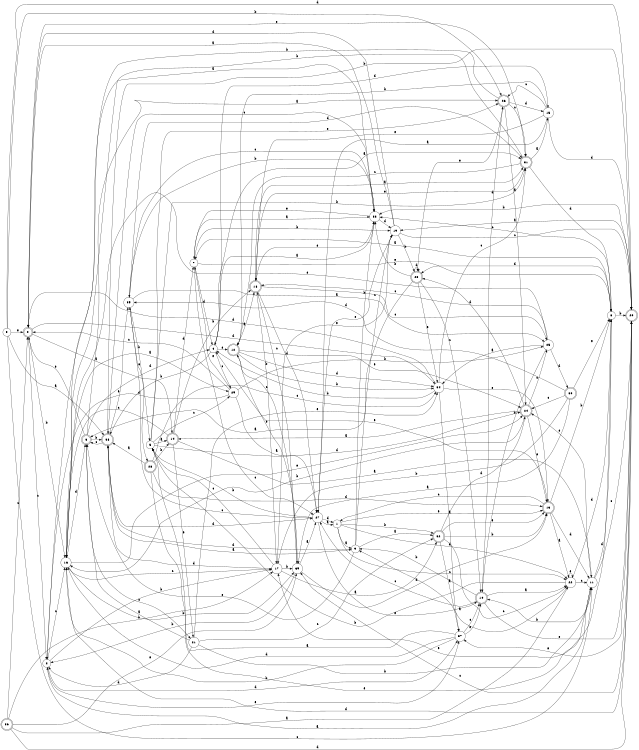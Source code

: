 digraph n32_3 {
__start0 [label="" shape="none"];

rankdir=LR;
size="8,5";

s0 [style="rounded,filled", color="black", fillcolor="white" shape="doublecircle", label="0"];
s1 [style="filled", color="black", fillcolor="white" shape="circle", label="1"];
s2 [style="filled", color="black", fillcolor="white" shape="circle", label="2"];
s3 [style="filled", color="black", fillcolor="white" shape="circle", label="3"];
s4 [style="filled", color="black", fillcolor="white" shape="circle", label="4"];
s5 [style="filled", color="black", fillcolor="white" shape="circle", label="5"];
s6 [style="rounded,filled", color="black", fillcolor="white" shape="doublecircle", label="6"];
s7 [style="filled", color="black", fillcolor="white" shape="circle", label="7"];
s8 [style="filled", color="black", fillcolor="white" shape="circle", label="8"];
s9 [style="filled", color="black", fillcolor="white" shape="circle", label="9"];
s10 [style="rounded,filled", color="black", fillcolor="white" shape="doublecircle", label="10"];
s11 [style="filled", color="black", fillcolor="white" shape="circle", label="11"];
s12 [style="rounded,filled", color="black", fillcolor="white" shape="doublecircle", label="12"];
s13 [style="rounded,filled", color="black", fillcolor="white" shape="doublecircle", label="13"];
s14 [style="rounded,filled", color="black", fillcolor="white" shape="doublecircle", label="14"];
s15 [style="filled", color="black", fillcolor="white" shape="circle", label="15"];
s16 [style="filled", color="black", fillcolor="white" shape="circle", label="16"];
s17 [style="filled", color="black", fillcolor="white" shape="circle", label="17"];
s18 [style="rounded,filled", color="black", fillcolor="white" shape="doublecircle", label="18"];
s19 [style="filled", color="black", fillcolor="white" shape="circle", label="19"];
s20 [style="rounded,filled", color="black", fillcolor="white" shape="doublecircle", label="20"];
s21 [style="filled", color="black", fillcolor="white" shape="circle", label="21"];
s22 [style="filled", color="black", fillcolor="white" shape="circle", label="22"];
s23 [style="rounded,filled", color="black", fillcolor="white" shape="doublecircle", label="23"];
s24 [style="rounded,filled", color="black", fillcolor="white" shape="doublecircle", label="24"];
s25 [style="filled", color="black", fillcolor="white" shape="circle", label="25"];
s26 [style="rounded,filled", color="black", fillcolor="white" shape="doublecircle", label="26"];
s27 [style="filled", color="black", fillcolor="white" shape="circle", label="27"];
s28 [style="rounded,filled", color="black", fillcolor="white" shape="doublecircle", label="28"];
s29 [style="filled", color="black", fillcolor="white" shape="circle", label="29"];
s30 [style="rounded,filled", color="black", fillcolor="white" shape="doublecircle", label="30"];
s31 [style="rounded,filled", color="black", fillcolor="white" shape="doublecircle", label="31"];
s32 [style="rounded,filled", color="black", fillcolor="white" shape="doublecircle", label="32"];
s33 [style="filled", color="black", fillcolor="white" shape="circle", label="33"];
s34 [style="filled", color="black", fillcolor="white" shape="circle", label="34"];
s35 [style="filled", color="black", fillcolor="white" shape="circle", label="35"];
s36 [style="rounded,filled", color="black", fillcolor="white" shape="doublecircle", label="36"];
s37 [style="filled", color="black", fillcolor="white" shape="circle", label="37"];
s38 [style="rounded,filled", color="black", fillcolor="white" shape="doublecircle", label="38"];
s39 [style="filled", color="black", fillcolor="white" shape="circle", label="39"];
s0 -> s14 [label="a"];
s0 -> s16 [label="b"];
s0 -> s2 [label="c"];
s0 -> s34 [label="d"];
s0 -> s31 [label="e"];
s1 -> s9 [label="a"];
s1 -> s32 [label="b"];
s1 -> s22 [label="c"];
s1 -> s22 [label="d"];
s1 -> s13 [label="e"];
s2 -> s33 [label="a"];
s2 -> s17 [label="b"];
s2 -> s16 [label="c"];
s2 -> s37 [label="d"];
s2 -> s37 [label="e"];
s3 -> s38 [label="a"];
s3 -> s26 [label="b"];
s3 -> s11 [label="c"];
s3 -> s20 [label="d"];
s3 -> s0 [label="e"];
s4 -> s31 [label="a"];
s4 -> s38 [label="b"];
s4 -> s29 [label="c"];
s4 -> s15 [label="d"];
s4 -> s12 [label="e"];
s5 -> s14 [label="a"];
s5 -> s31 [label="b"];
s5 -> s29 [label="c"];
s5 -> s24 [label="d"];
s5 -> s26 [label="e"];
s6 -> s26 [label="a"];
s6 -> s38 [label="b"];
s6 -> s21 [label="c"];
s6 -> s4 [label="d"];
s6 -> s0 [label="e"];
s7 -> s33 [label="a"];
s7 -> s19 [label="b"];
s7 -> s27 [label="c"];
s7 -> s4 [label="d"];
s7 -> s8 [label="e"];
s8 -> s7 [label="a"];
s8 -> s20 [label="b"];
s8 -> s33 [label="c"];
s8 -> s23 [label="d"];
s8 -> s17 [label="e"];
s9 -> s32 [label="a"];
s9 -> s33 [label="b"];
s9 -> s19 [label="c"];
s9 -> s38 [label="d"];
s9 -> s6 [label="e"];
s10 -> s22 [label="a"];
s10 -> s9 [label="b"];
s10 -> s27 [label="c"];
s10 -> s26 [label="d"];
s10 -> s20 [label="e"];
s11 -> s2 [label="a"];
s11 -> s10 [label="b"];
s11 -> s20 [label="c"];
s11 -> s8 [label="d"];
s11 -> s24 [label="e"];
s12 -> s18 [label="a"];
s12 -> s34 [label="b"];
s12 -> s39 [label="c"];
s12 -> s34 [label="d"];
s12 -> s24 [label="e"];
s13 -> s22 [label="a"];
s13 -> s8 [label="b"];
s13 -> s1 [label="c"];
s13 -> s11 [label="d"];
s13 -> s4 [label="e"];
s14 -> s11 [label="a"];
s14 -> s18 [label="b"];
s14 -> s16 [label="c"];
s14 -> s7 [label="d"];
s14 -> s21 [label="e"];
s15 -> s27 [label="a"];
s15 -> s12 [label="b"];
s15 -> s26 [label="c"];
s15 -> s20 [label="d"];
s15 -> s18 [label="e"];
s16 -> s29 [label="a"];
s16 -> s39 [label="b"];
s16 -> s17 [label="c"];
s16 -> s6 [label="d"];
s16 -> s24 [label="e"];
s17 -> s32 [label="a"];
s17 -> s39 [label="b"];
s17 -> s5 [label="c"];
s17 -> s38 [label="d"];
s17 -> s19 [label="e"];
s18 -> s31 [label="a"];
s18 -> s17 [label="b"];
s18 -> s25 [label="c"];
s18 -> s27 [label="d"];
s18 -> s33 [label="e"];
s19 -> s0 [label="a"];
s19 -> s23 [label="b"];
s19 -> s20 [label="c"];
s19 -> s0 [label="d"];
s19 -> s27 [label="e"];
s20 -> s19 [label="a"];
s20 -> s33 [label="b"];
s20 -> s39 [label="c"];
s20 -> s16 [label="d"];
s20 -> s37 [label="e"];
s21 -> s6 [label="a"];
s21 -> s11 [label="b"];
s21 -> s32 [label="c"];
s21 -> s2 [label="d"];
s21 -> s34 [label="e"];
s22 -> s9 [label="a"];
s22 -> s5 [label="b"];
s22 -> s11 [label="c"];
s22 -> s8 [label="d"];
s22 -> s22 [label="e"];
s23 -> s6 [label="a"];
s23 -> s33 [label="b"];
s23 -> s10 [label="c"];
s23 -> s23 [label="d"];
s23 -> s34 [label="e"];
s24 -> s14 [label="a"];
s24 -> s16 [label="b"];
s24 -> s25 [label="c"];
s24 -> s23 [label="d"];
s24 -> s13 [label="e"];
s25 -> s34 [label="a"];
s25 -> s10 [label="b"];
s25 -> s18 [label="c"];
s25 -> s30 [label="d"];
s25 -> s16 [label="e"];
s26 -> s24 [label="a"];
s26 -> s16 [label="b"];
s26 -> s31 [label="c"];
s26 -> s15 [label="d"];
s26 -> s23 [label="e"];
s27 -> s1 [label="a"];
s27 -> s5 [label="b"];
s27 -> s35 [label="c"];
s27 -> s1 [label="d"];
s27 -> s10 [label="e"];
s28 -> s38 [label="a"];
s28 -> s14 [label="b"];
s28 -> s34 [label="c"];
s28 -> s13 [label="d"];
s28 -> s11 [label="e"];
s29 -> s27 [label="a"];
s29 -> s25 [label="b"];
s29 -> s0 [label="c"];
s29 -> s2 [label="d"];
s29 -> s7 [label="e"];
s30 -> s39 [label="a"];
s30 -> s17 [label="b"];
s30 -> s24 [label="c"];
s30 -> s35 [label="d"];
s30 -> s8 [label="e"];
s31 -> s15 [label="a"];
s31 -> s16 [label="b"];
s31 -> s12 [label="c"];
s31 -> s8 [label="d"];
s31 -> s18 [label="e"];
s32 -> s37 [label="a"];
s32 -> s13 [label="b"];
s32 -> s22 [label="c"];
s32 -> s24 [label="d"];
s32 -> s13 [label="e"];
s33 -> s4 [label="a"];
s33 -> s35 [label="b"];
s33 -> s38 [label="c"];
s33 -> s19 [label="d"];
s33 -> s7 [label="e"];
s34 -> s37 [label="a"];
s34 -> s4 [label="b"];
s34 -> s31 [label="c"];
s34 -> s0 [label="d"];
s34 -> s13 [label="e"];
s35 -> s25 [label="a"];
s35 -> s5 [label="b"];
s35 -> s33 [label="c"];
s35 -> s31 [label="d"];
s35 -> s28 [label="e"];
s36 -> s22 [label="a"];
s36 -> s17 [label="b"];
s36 -> s0 [label="c"];
s36 -> s20 [label="d"];
s36 -> s39 [label="e"];
s37 -> s5 [label="a"];
s37 -> s16 [label="b"];
s37 -> s10 [label="c"];
s37 -> s16 [label="d"];
s37 -> s10 [label="e"];
s38 -> s9 [label="a"];
s38 -> s20 [label="b"];
s38 -> s6 [label="c"];
s38 -> s27 [label="d"];
s38 -> s35 [label="e"];
s39 -> s27 [label="a"];
s39 -> s2 [label="b"];
s39 -> s18 [label="c"];
s39 -> s13 [label="d"];
s39 -> s12 [label="e"];

}
